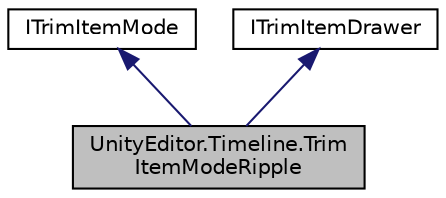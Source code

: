 digraph "UnityEditor.Timeline.TrimItemModeRipple"
{
 // LATEX_PDF_SIZE
  edge [fontname="Helvetica",fontsize="10",labelfontname="Helvetica",labelfontsize="10"];
  node [fontname="Helvetica",fontsize="10",shape=record];
  Node1 [label="UnityEditor.Timeline.Trim\lItemModeRipple",height=0.2,width=0.4,color="black", fillcolor="grey75", style="filled", fontcolor="black",tooltip=" "];
  Node2 -> Node1 [dir="back",color="midnightblue",fontsize="10",style="solid",fontname="Helvetica"];
  Node2 [label="ITrimItemMode",height=0.2,width=0.4,color="black", fillcolor="white", style="filled",URL="$interface_unity_editor_1_1_timeline_1_1_i_trim_item_mode.html",tooltip=" "];
  Node3 -> Node1 [dir="back",color="midnightblue",fontsize="10",style="solid",fontname="Helvetica"];
  Node3 [label="ITrimItemDrawer",height=0.2,width=0.4,color="black", fillcolor="white", style="filled",URL="$interface_unity_editor_1_1_timeline_1_1_i_trim_item_drawer.html",tooltip=" "];
}
